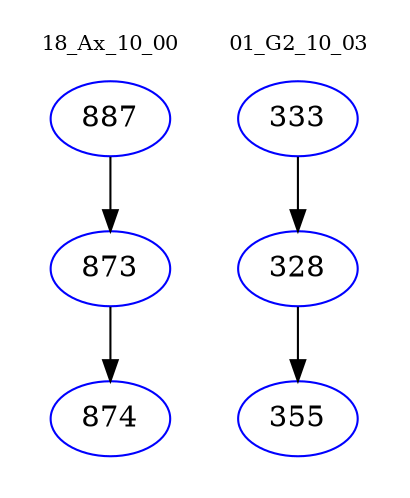digraph{
subgraph cluster_0 {
color = white
label = "18_Ax_10_00";
fontsize=10;
T0_887 [label="887", color="blue"]
T0_887 -> T0_873 [color="black"]
T0_873 [label="873", color="blue"]
T0_873 -> T0_874 [color="black"]
T0_874 [label="874", color="blue"]
}
subgraph cluster_1 {
color = white
label = "01_G2_10_03";
fontsize=10;
T1_333 [label="333", color="blue"]
T1_333 -> T1_328 [color="black"]
T1_328 [label="328", color="blue"]
T1_328 -> T1_355 [color="black"]
T1_355 [label="355", color="blue"]
}
}
